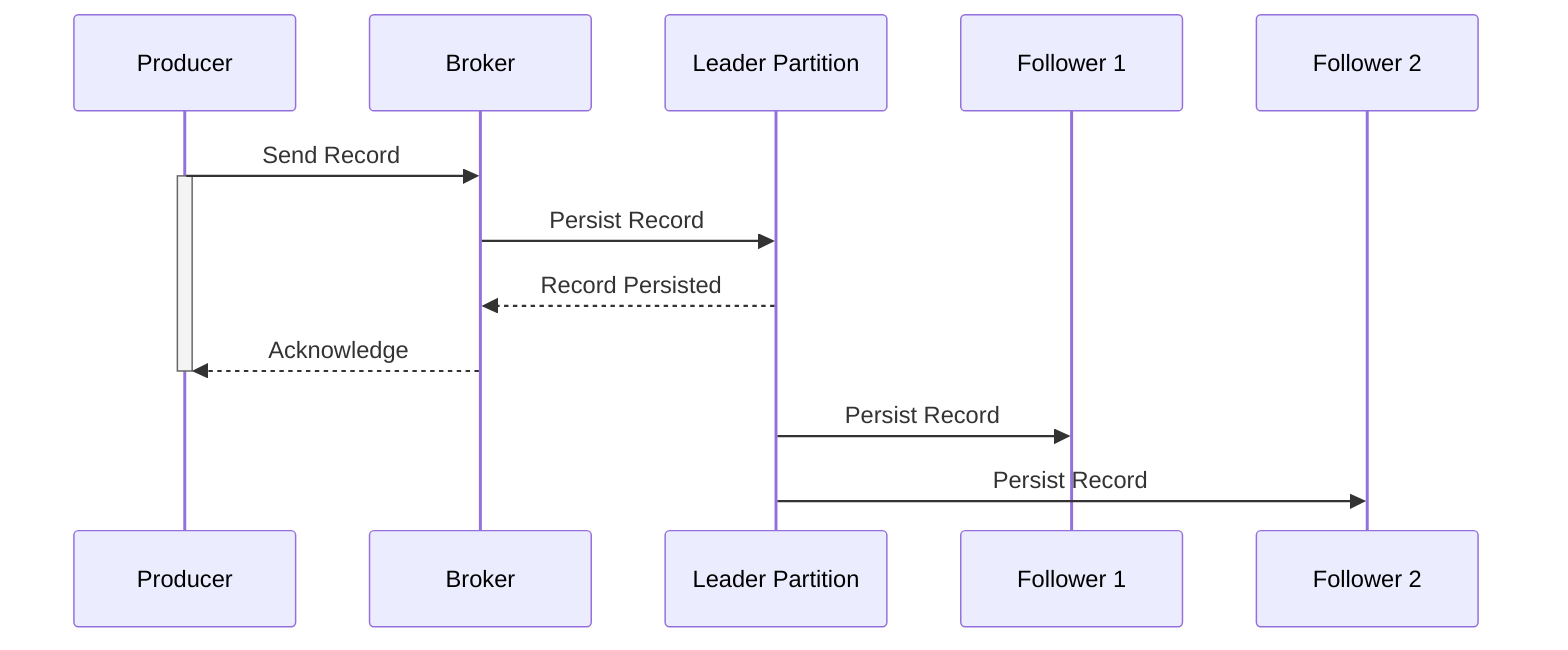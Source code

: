sequenceDiagram
    participant P as Producer
    participant B as Broker
    participant L as Leader Partition
    participant F1 as Follower 1
    participant F2 as Follower 2

    P->>B: Send Record
    activate P
      B->>L: Persist Record
      L-->>B: Record Persisted
      B-->>P: Acknowledge
    deactivate P
    L->>F1: Persist Record
    L->>F2: Persist Record